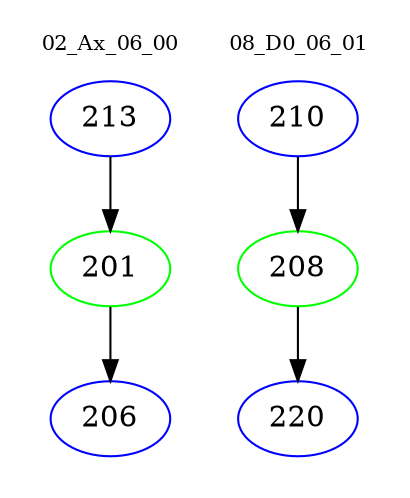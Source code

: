 digraph{
subgraph cluster_0 {
color = white
label = "02_Ax_06_00";
fontsize=10;
T0_213 [label="213", color="blue"]
T0_213 -> T0_201 [color="black"]
T0_201 [label="201", color="green"]
T0_201 -> T0_206 [color="black"]
T0_206 [label="206", color="blue"]
}
subgraph cluster_1 {
color = white
label = "08_D0_06_01";
fontsize=10;
T1_210 [label="210", color="blue"]
T1_210 -> T1_208 [color="black"]
T1_208 [label="208", color="green"]
T1_208 -> T1_220 [color="black"]
T1_220 [label="220", color="blue"]
}
}
